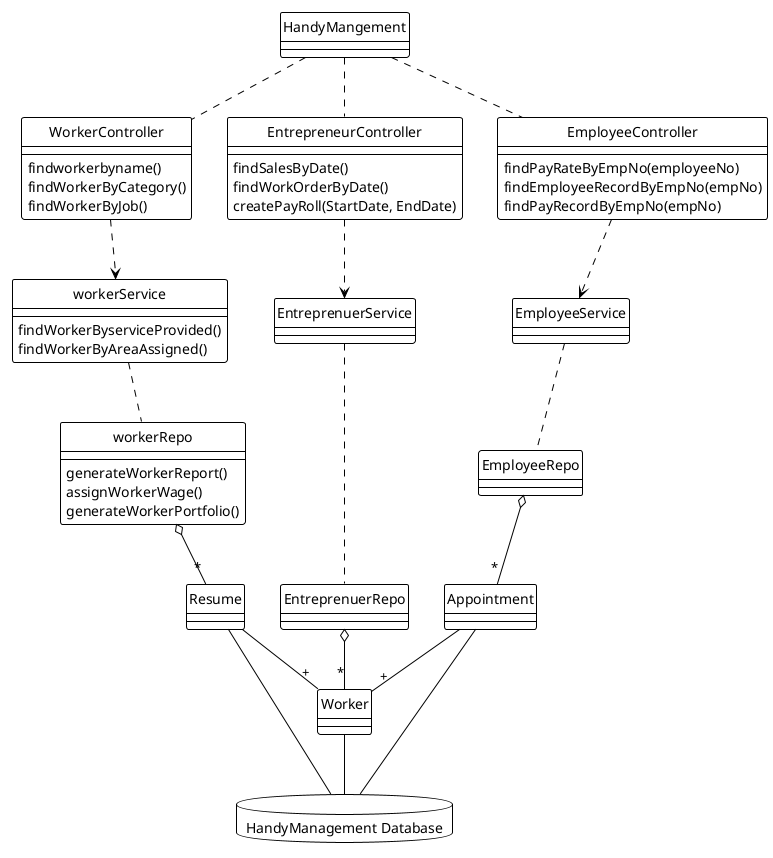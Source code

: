 @startuml Handy Mangement
skinparam style Strictuml

!theme plain


class HandyMangement {

}


class WorkerController {
   findworkerbyname()
   findWorkerByCategory()
   findWorkerByJob()

    
}

class EntrepreneurController {
     findSalesByDate()
   findWorkOrderByDate()
   createPayRoll(StartDate, EndDate)
}

class EmployeeController {
    findPayRateByEmpNo(employeeNo)
    findEmployeeRecordByEmpNo(empNo)
    findPayRecordByEmpNo(empNo)
}

class workerService{
   findWorkerByserviceProvided()
   findWorkerByAreaAssigned()

}
class workerRepo{
   generateWorkerReport()
   assignWorkerWage()
   generateWorkerPortfolio()
}

class EmployeeService{}
class EmployeeRepo{}

class EntreprenuerService{}
class EntreprenuerRepo{}

database "HandyManagement Database"{
}


HandyMangement .. WorkerController
HandyMangement .. EntrepreneurController
HandyMangement .. EmployeeController


WorkerController ..> workerService
EntrepreneurController ..> EntreprenuerService
EmployeeController ..> EmployeeService


workerService .. workerRepo
EmployeeService .. EmployeeRepo
EntreprenuerService .. EntreprenuerRepo

workerRepo o--"*" Resume 
EntreprenuerRepo o--"*" Worker 

EmployeeRepo o--"*" Appointment 
Appointment --"+" Worker

Resume --"+" Worker

Worker -- "HandyManagement Database"
Appointment -- "HandyManagement Database"
Resume -- "HandyManagement Database"





@enduml

